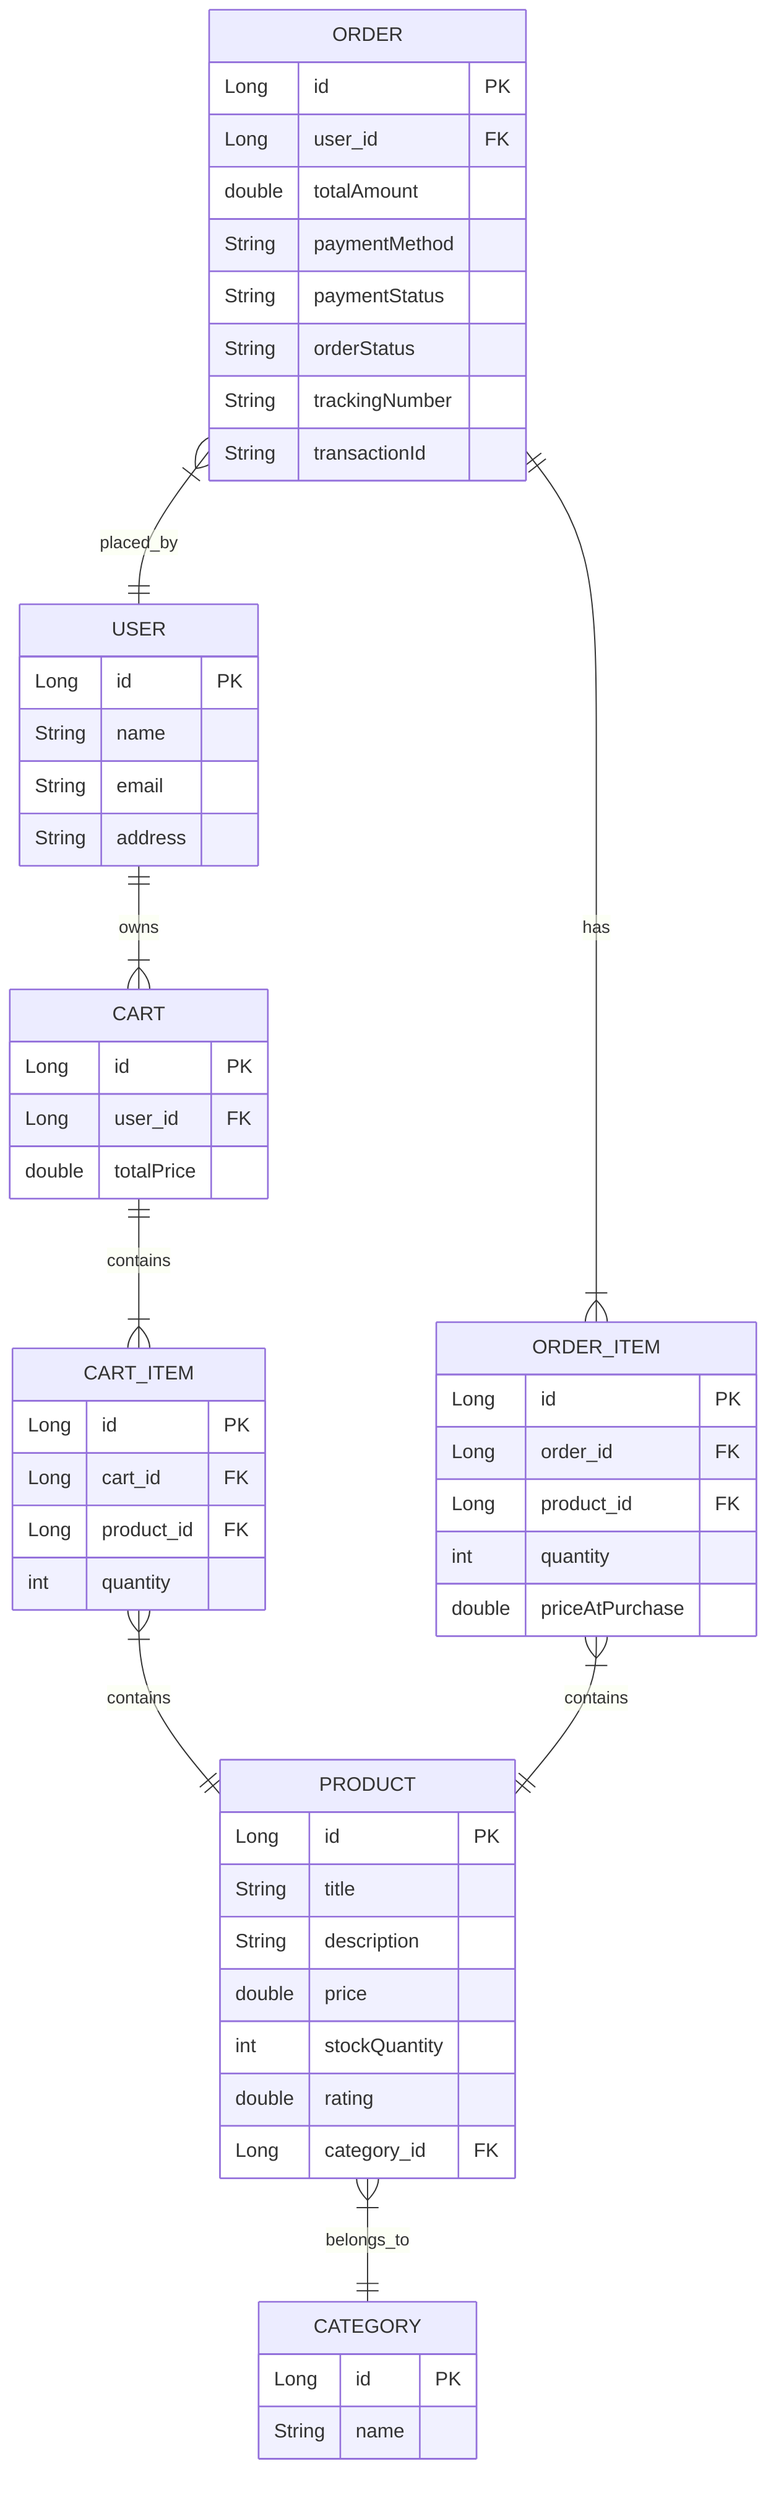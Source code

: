 erDiagram
    USER {
        Long id PK
        String name
        String email
        String address
    }
    
    CART {
        Long id PK
        Long user_id FK
        double totalPrice
    }
    
    CART_ITEM {
        Long id PK
        Long cart_id FK
        Long product_id FK
        int quantity
    }
    
    PRODUCT {
        Long id PK
        String title
        String description
        double price
        int stockQuantity
        double rating
        Long category_id FK
    }
    
    CATEGORY {
        Long id PK
        String name
    }
    
    ORDER {
        Long id PK
        Long user_id FK
        double totalAmount
        String paymentMethod
        String paymentStatus
        String orderStatus
        String trackingNumber
        String transactionId
    }
    
    ORDER_ITEM {
        Long id PK
        Long order_id FK
        Long product_id FK
        int quantity
        double priceAtPurchase
    }
    
    USER ||--|{ CART : owns
    CART ||--|{ CART_ITEM : contains
    CART_ITEM }|--|| PRODUCT : contains
    
    ORDER ||--|{ ORDER_ITEM : has
    ORDER }|--|| USER : placed_by
    ORDER_ITEM }|--|| PRODUCT : contains
    
    PRODUCT }|--|| CATEGORY : belongs_to